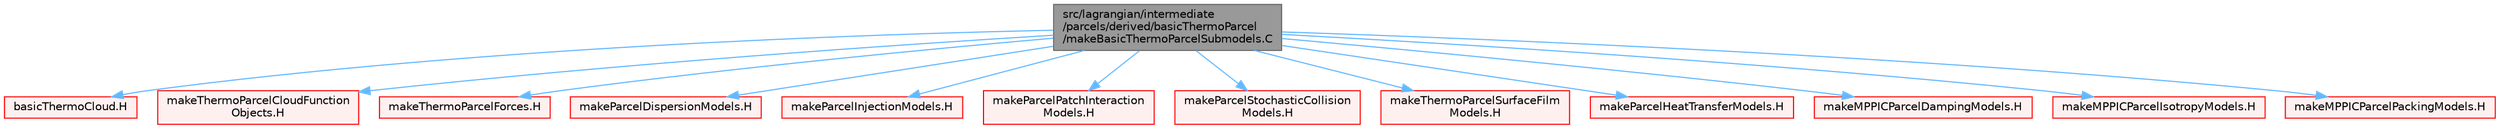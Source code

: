 digraph "src/lagrangian/intermediate/parcels/derived/basicThermoParcel/makeBasicThermoParcelSubmodels.C"
{
 // LATEX_PDF_SIZE
  bgcolor="transparent";
  edge [fontname=Helvetica,fontsize=10,labelfontname=Helvetica,labelfontsize=10];
  node [fontname=Helvetica,fontsize=10,shape=box,height=0.2,width=0.4];
  Node1 [id="Node000001",label="src/lagrangian/intermediate\l/parcels/derived/basicThermoParcel\l/makeBasicThermoParcelSubmodels.C",height=0.2,width=0.4,color="gray40", fillcolor="grey60", style="filled", fontcolor="black",tooltip=" "];
  Node1 -> Node2 [id="edge1_Node000001_Node000002",color="steelblue1",style="solid",tooltip=" "];
  Node2 [id="Node000002",label="basicThermoCloud.H",height=0.2,width=0.4,color="red", fillcolor="#FFF0F0", style="filled",URL="$basicThermoCloud_8H.html",tooltip=" "];
  Node1 -> Node543 [id="edge2_Node000001_Node000543",color="steelblue1",style="solid",tooltip=" "];
  Node543 [id="Node000543",label="makeThermoParcelCloudFunction\lObjects.H",height=0.2,width=0.4,color="red", fillcolor="#FFF0F0", style="filled",URL="$makeThermoParcelCloudFunctionObjects_8H.html",tooltip=" "];
  Node1 -> Node578 [id="edge3_Node000001_Node000578",color="steelblue1",style="solid",tooltip=" "];
  Node578 [id="Node000578",label="makeThermoParcelForces.H",height=0.2,width=0.4,color="red", fillcolor="#FFF0F0", style="filled",URL="$makeThermoParcelForces_8H.html",tooltip=" "];
  Node1 -> Node599 [id="edge4_Node000001_Node000599",color="steelblue1",style="solid",tooltip=" "];
  Node599 [id="Node000599",label="makeParcelDispersionModels.H",height=0.2,width=0.4,color="red", fillcolor="#FFF0F0", style="filled",URL="$makeParcelDispersionModels_8H.html",tooltip=" "];
  Node1 -> Node602 [id="edge5_Node000001_Node000602",color="steelblue1",style="solid",tooltip=" "];
  Node602 [id="Node000602",label="makeParcelInjectionModels.H",height=0.2,width=0.4,color="red", fillcolor="#FFF0F0", style="filled",URL="$makeParcelInjectionModels_8H.html",tooltip=" "];
  Node1 -> Node627 [id="edge6_Node000001_Node000627",color="steelblue1",style="solid",tooltip=" "];
  Node627 [id="Node000627",label="makeParcelPatchInteraction\lModels.H",height=0.2,width=0.4,color="red", fillcolor="#FFF0F0", style="filled",URL="$makeParcelPatchInteractionModels_8H.html",tooltip=" "];
  Node1 -> Node638 [id="edge7_Node000001_Node000638",color="steelblue1",style="solid",tooltip=" "];
  Node638 [id="Node000638",label="makeParcelStochasticCollision\lModels.H",height=0.2,width=0.4,color="red", fillcolor="#FFF0F0", style="filled",URL="$makeParcelStochasticCollisionModels_8H.html",tooltip=" "];
  Node1 -> Node641 [id="edge8_Node000001_Node000641",color="steelblue1",style="solid",tooltip=" "];
  Node641 [id="Node000641",label="makeThermoParcelSurfaceFilm\lModels.H",height=0.2,width=0.4,color="red", fillcolor="#FFF0F0", style="filled",URL="$makeThermoParcelSurfaceFilmModels_8H.html",tooltip=" "];
  Node1 -> Node647 [id="edge9_Node000001_Node000647",color="steelblue1",style="solid",tooltip=" "];
  Node647 [id="Node000647",label="makeParcelHeatTransferModels.H",height=0.2,width=0.4,color="red", fillcolor="#FFF0F0", style="filled",URL="$makeParcelHeatTransferModels_8H.html",tooltip=" "];
  Node1 -> Node651 [id="edge10_Node000001_Node000651",color="steelblue1",style="solid",tooltip=" "];
  Node651 [id="Node000651",label="makeMPPICParcelDampingModels.H",height=0.2,width=0.4,color="red", fillcolor="#FFF0F0", style="filled",URL="$makeMPPICParcelDampingModels_8H.html",tooltip=" "];
  Node1 -> Node655 [id="edge11_Node000001_Node000655",color="steelblue1",style="solid",tooltip=" "];
  Node655 [id="Node000655",label="makeMPPICParcelIsotropyModels.H",height=0.2,width=0.4,color="red", fillcolor="#FFF0F0", style="filled",URL="$makeMPPICParcelIsotropyModels_8H.html",tooltip=" "];
  Node1 -> Node659 [id="edge12_Node000001_Node000659",color="steelblue1",style="solid",tooltip=" "];
  Node659 [id="Node000659",label="makeMPPICParcelPackingModels.H",height=0.2,width=0.4,color="red", fillcolor="#FFF0F0", style="filled",URL="$makeMPPICParcelPackingModels_8H.html",tooltip=" "];
}
